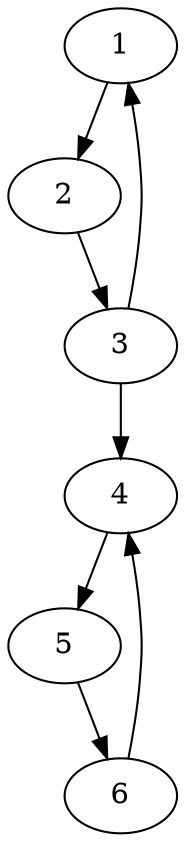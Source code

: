 digraph Exemple {    
      1 -> 2;        
      2 -> 3;        
      3 -> 1;        
      3 -> 4;
      4 -> 5;        
      5 -> 6;
      6 -> 4;
}